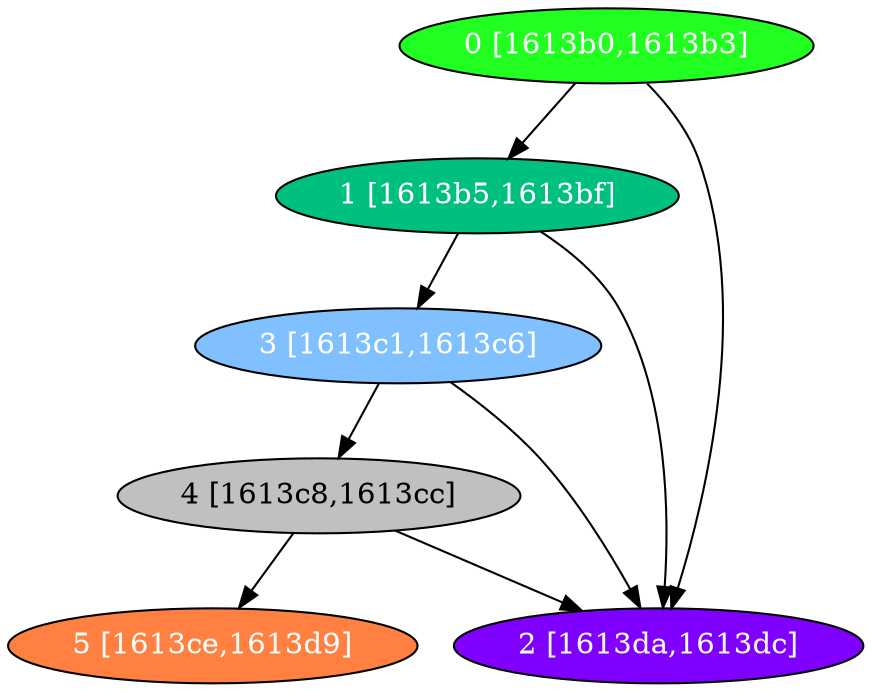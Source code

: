 diGraph libnss3{
	libnss3_0  [style=filled fillcolor="#20FF20" fontcolor="#ffffff" shape=oval label="0 [1613b0,1613b3]"]
	libnss3_1  [style=filled fillcolor="#00C080" fontcolor="#ffffff" shape=oval label="1 [1613b5,1613bf]"]
	libnss3_2  [style=filled fillcolor="#8000FF" fontcolor="#ffffff" shape=oval label="2 [1613da,1613dc]"]
	libnss3_3  [style=filled fillcolor="#80C0FF" fontcolor="#ffffff" shape=oval label="3 [1613c1,1613c6]"]
	libnss3_4  [style=filled fillcolor="#C0C0C0" fontcolor="#000000" shape=oval label="4 [1613c8,1613cc]"]
	libnss3_5  [style=filled fillcolor="#FF8040" fontcolor="#ffffff" shape=oval label="5 [1613ce,1613d9]"]

	libnss3_0 -> libnss3_1
	libnss3_0 -> libnss3_2
	libnss3_1 -> libnss3_2
	libnss3_1 -> libnss3_3
	libnss3_3 -> libnss3_2
	libnss3_3 -> libnss3_4
	libnss3_4 -> libnss3_2
	libnss3_4 -> libnss3_5
}